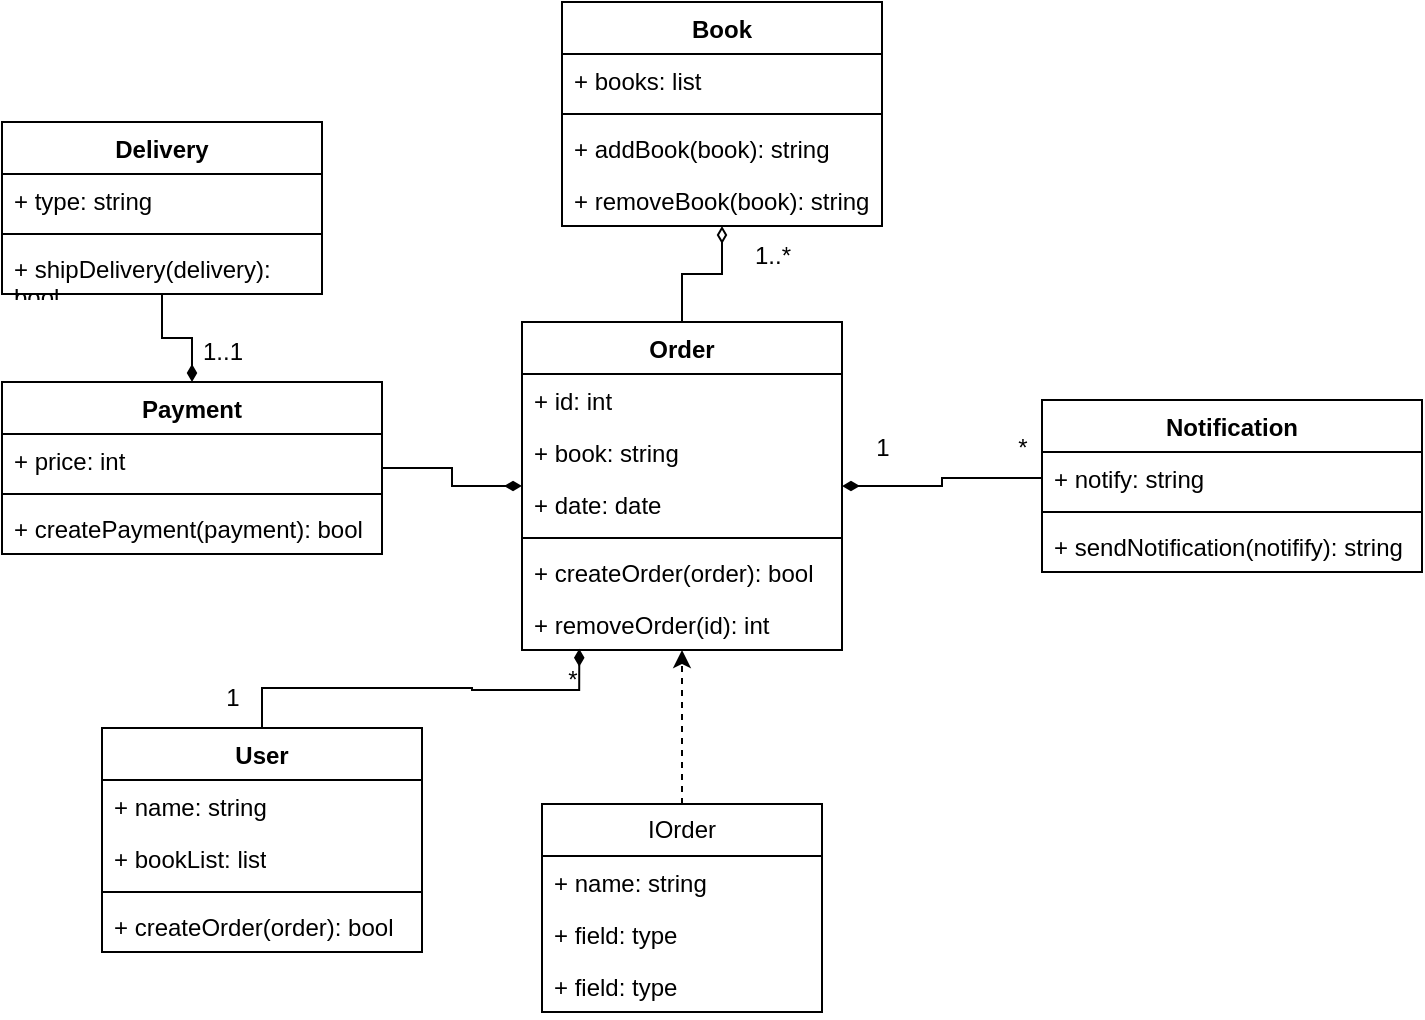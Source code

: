 <mxfile version="24.8.6">
  <diagram id="C5RBs43oDa-KdzZeNtuy" name="Page-1">
    <mxGraphModel dx="1583" dy="410" grid="1" gridSize="10" guides="1" tooltips="1" connect="1" arrows="1" fold="1" page="1" pageScale="1" pageWidth="827" pageHeight="1169" math="0" shadow="0">
      <root>
        <mxCell id="WIyWlLk6GJQsqaUBKTNV-0" />
        <mxCell id="WIyWlLk6GJQsqaUBKTNV-1" parent="WIyWlLk6GJQsqaUBKTNV-0" />
        <mxCell id="c1w6MeR28rHbdmW7pz4Q-26" style="edgeStyle=orthogonalEdgeStyle;rounded=0;orthogonalLoop=1;jettySize=auto;html=1;dashed=1;" edge="1" parent="WIyWlLk6GJQsqaUBKTNV-1" source="c1w6MeR28rHbdmW7pz4Q-8" target="c1w6MeR28rHbdmW7pz4Q-22">
          <mxGeometry relative="1" as="geometry" />
        </mxCell>
        <mxCell id="c1w6MeR28rHbdmW7pz4Q-8" value="IOrder" style="swimlane;fontStyle=0;childLayout=stackLayout;horizontal=1;startSize=26;fillColor=none;horizontalStack=0;resizeParent=1;resizeParentMax=0;resizeLast=0;collapsible=1;marginBottom=0;whiteSpace=wrap;html=1;" vertex="1" parent="WIyWlLk6GJQsqaUBKTNV-1">
          <mxGeometry x="180" y="481" width="140" height="104" as="geometry" />
        </mxCell>
        <mxCell id="c1w6MeR28rHbdmW7pz4Q-9" value="+ name: string" style="text;strokeColor=none;fillColor=none;align=left;verticalAlign=top;spacingLeft=4;spacingRight=4;overflow=hidden;rotatable=0;points=[[0,0.5],[1,0.5]];portConstraint=eastwest;whiteSpace=wrap;html=1;" vertex="1" parent="c1w6MeR28rHbdmW7pz4Q-8">
          <mxGeometry y="26" width="140" height="26" as="geometry" />
        </mxCell>
        <mxCell id="c1w6MeR28rHbdmW7pz4Q-10" value="+ field: type" style="text;strokeColor=none;fillColor=none;align=left;verticalAlign=top;spacingLeft=4;spacingRight=4;overflow=hidden;rotatable=0;points=[[0,0.5],[1,0.5]];portConstraint=eastwest;whiteSpace=wrap;html=1;" vertex="1" parent="c1w6MeR28rHbdmW7pz4Q-8">
          <mxGeometry y="52" width="140" height="26" as="geometry" />
        </mxCell>
        <mxCell id="c1w6MeR28rHbdmW7pz4Q-11" value="+ field: type" style="text;strokeColor=none;fillColor=none;align=left;verticalAlign=top;spacingLeft=4;spacingRight=4;overflow=hidden;rotatable=0;points=[[0,0.5],[1,0.5]];portConstraint=eastwest;whiteSpace=wrap;html=1;" vertex="1" parent="c1w6MeR28rHbdmW7pz4Q-8">
          <mxGeometry y="78" width="140" height="26" as="geometry" />
        </mxCell>
        <mxCell id="c1w6MeR28rHbdmW7pz4Q-39" style="edgeStyle=orthogonalEdgeStyle;rounded=0;orthogonalLoop=1;jettySize=auto;html=1;endArrow=diamondThin;endFill=0;" edge="1" parent="WIyWlLk6GJQsqaUBKTNV-1" source="c1w6MeR28rHbdmW7pz4Q-22" target="c1w6MeR28rHbdmW7pz4Q-35">
          <mxGeometry relative="1" as="geometry" />
        </mxCell>
        <mxCell id="c1w6MeR28rHbdmW7pz4Q-22" value="Order" style="swimlane;fontStyle=1;align=center;verticalAlign=top;childLayout=stackLayout;horizontal=1;startSize=26;horizontalStack=0;resizeParent=1;resizeParentMax=0;resizeLast=0;collapsible=1;marginBottom=0;whiteSpace=wrap;html=1;" vertex="1" parent="WIyWlLk6GJQsqaUBKTNV-1">
          <mxGeometry x="170" y="240" width="160" height="164" as="geometry" />
        </mxCell>
        <mxCell id="c1w6MeR28rHbdmW7pz4Q-23" value="+ id: int" style="text;strokeColor=none;fillColor=none;align=left;verticalAlign=top;spacingLeft=4;spacingRight=4;overflow=hidden;rotatable=0;points=[[0,0.5],[1,0.5]];portConstraint=eastwest;whiteSpace=wrap;html=1;" vertex="1" parent="c1w6MeR28rHbdmW7pz4Q-22">
          <mxGeometry y="26" width="160" height="26" as="geometry" />
        </mxCell>
        <mxCell id="c1w6MeR28rHbdmW7pz4Q-27" value="+ book: string" style="text;strokeColor=none;fillColor=none;align=left;verticalAlign=top;spacingLeft=4;spacingRight=4;overflow=hidden;rotatable=0;points=[[0,0.5],[1,0.5]];portConstraint=eastwest;whiteSpace=wrap;html=1;" vertex="1" parent="c1w6MeR28rHbdmW7pz4Q-22">
          <mxGeometry y="52" width="160" height="26" as="geometry" />
        </mxCell>
        <mxCell id="c1w6MeR28rHbdmW7pz4Q-28" value="+ date: date" style="text;strokeColor=none;fillColor=none;align=left;verticalAlign=top;spacingLeft=4;spacingRight=4;overflow=hidden;rotatable=0;points=[[0,0.5],[1,0.5]];portConstraint=eastwest;whiteSpace=wrap;html=1;" vertex="1" parent="c1w6MeR28rHbdmW7pz4Q-22">
          <mxGeometry y="78" width="160" height="26" as="geometry" />
        </mxCell>
        <mxCell id="c1w6MeR28rHbdmW7pz4Q-24" value="" style="line;strokeWidth=1;fillColor=none;align=left;verticalAlign=middle;spacingTop=-1;spacingLeft=3;spacingRight=3;rotatable=0;labelPosition=right;points=[];portConstraint=eastwest;strokeColor=inherit;" vertex="1" parent="c1w6MeR28rHbdmW7pz4Q-22">
          <mxGeometry y="104" width="160" height="8" as="geometry" />
        </mxCell>
        <mxCell id="c1w6MeR28rHbdmW7pz4Q-25" value="+ createOrder(order): bool" style="text;strokeColor=none;fillColor=none;align=left;verticalAlign=top;spacingLeft=4;spacingRight=4;overflow=hidden;rotatable=0;points=[[0,0.5],[1,0.5]];portConstraint=eastwest;whiteSpace=wrap;html=1;" vertex="1" parent="c1w6MeR28rHbdmW7pz4Q-22">
          <mxGeometry y="112" width="160" height="26" as="geometry" />
        </mxCell>
        <mxCell id="c1w6MeR28rHbdmW7pz4Q-41" value="+ removeOrder(id): int" style="text;strokeColor=none;fillColor=none;align=left;verticalAlign=top;spacingLeft=4;spacingRight=4;overflow=hidden;rotatable=0;points=[[0,0.5],[1,0.5]];portConstraint=eastwest;whiteSpace=wrap;html=1;" vertex="1" parent="c1w6MeR28rHbdmW7pz4Q-22">
          <mxGeometry y="138" width="160" height="26" as="geometry" />
        </mxCell>
        <mxCell id="c1w6MeR28rHbdmW7pz4Q-30" value="Notification" style="swimlane;fontStyle=1;align=center;verticalAlign=top;childLayout=stackLayout;horizontal=1;startSize=26;horizontalStack=0;resizeParent=1;resizeParentMax=0;resizeLast=0;collapsible=1;marginBottom=0;whiteSpace=wrap;html=1;" vertex="1" parent="WIyWlLk6GJQsqaUBKTNV-1">
          <mxGeometry x="430" y="279" width="190" height="86" as="geometry" />
        </mxCell>
        <mxCell id="c1w6MeR28rHbdmW7pz4Q-31" value="+ notify: string" style="text;strokeColor=none;fillColor=none;align=left;verticalAlign=top;spacingLeft=4;spacingRight=4;overflow=hidden;rotatable=0;points=[[0,0.5],[1,0.5]];portConstraint=eastwest;whiteSpace=wrap;html=1;" vertex="1" parent="c1w6MeR28rHbdmW7pz4Q-30">
          <mxGeometry y="26" width="190" height="26" as="geometry" />
        </mxCell>
        <mxCell id="c1w6MeR28rHbdmW7pz4Q-32" value="" style="line;strokeWidth=1;fillColor=none;align=left;verticalAlign=middle;spacingTop=-1;spacingLeft=3;spacingRight=3;rotatable=0;labelPosition=right;points=[];portConstraint=eastwest;strokeColor=inherit;" vertex="1" parent="c1w6MeR28rHbdmW7pz4Q-30">
          <mxGeometry y="52" width="190" height="8" as="geometry" />
        </mxCell>
        <mxCell id="c1w6MeR28rHbdmW7pz4Q-33" value="+ sendNotification(notifify): string" style="text;strokeColor=none;fillColor=none;align=left;verticalAlign=top;spacingLeft=4;spacingRight=4;overflow=hidden;rotatable=0;points=[[0,0.5],[1,0.5]];portConstraint=eastwest;whiteSpace=wrap;html=1;" vertex="1" parent="c1w6MeR28rHbdmW7pz4Q-30">
          <mxGeometry y="60" width="190" height="26" as="geometry" />
        </mxCell>
        <mxCell id="c1w6MeR28rHbdmW7pz4Q-34" style="edgeStyle=orthogonalEdgeStyle;rounded=0;orthogonalLoop=1;jettySize=auto;html=1;endArrow=diamondThin;endFill=1;" edge="1" parent="WIyWlLk6GJQsqaUBKTNV-1" source="c1w6MeR28rHbdmW7pz4Q-31" target="c1w6MeR28rHbdmW7pz4Q-22">
          <mxGeometry relative="1" as="geometry" />
        </mxCell>
        <mxCell id="c1w6MeR28rHbdmW7pz4Q-35" value="Book" style="swimlane;fontStyle=1;align=center;verticalAlign=top;childLayout=stackLayout;horizontal=1;startSize=26;horizontalStack=0;resizeParent=1;resizeParentMax=0;resizeLast=0;collapsible=1;marginBottom=0;whiteSpace=wrap;html=1;" vertex="1" parent="WIyWlLk6GJQsqaUBKTNV-1">
          <mxGeometry x="190" y="80" width="160" height="112" as="geometry" />
        </mxCell>
        <mxCell id="c1w6MeR28rHbdmW7pz4Q-36" value="+ books: list" style="text;strokeColor=none;fillColor=none;align=left;verticalAlign=top;spacingLeft=4;spacingRight=4;overflow=hidden;rotatable=0;points=[[0,0.5],[1,0.5]];portConstraint=eastwest;whiteSpace=wrap;html=1;" vertex="1" parent="c1w6MeR28rHbdmW7pz4Q-35">
          <mxGeometry y="26" width="160" height="26" as="geometry" />
        </mxCell>
        <mxCell id="c1w6MeR28rHbdmW7pz4Q-37" value="" style="line;strokeWidth=1;fillColor=none;align=left;verticalAlign=middle;spacingTop=-1;spacingLeft=3;spacingRight=3;rotatable=0;labelPosition=right;points=[];portConstraint=eastwest;strokeColor=inherit;" vertex="1" parent="c1w6MeR28rHbdmW7pz4Q-35">
          <mxGeometry y="52" width="160" height="8" as="geometry" />
        </mxCell>
        <mxCell id="c1w6MeR28rHbdmW7pz4Q-38" value="+ addBook(book): string" style="text;strokeColor=none;fillColor=none;align=left;verticalAlign=top;spacingLeft=4;spacingRight=4;overflow=hidden;rotatable=0;points=[[0,0.5],[1,0.5]];portConstraint=eastwest;whiteSpace=wrap;html=1;" vertex="1" parent="c1w6MeR28rHbdmW7pz4Q-35">
          <mxGeometry y="60" width="160" height="26" as="geometry" />
        </mxCell>
        <mxCell id="c1w6MeR28rHbdmW7pz4Q-42" value="+ removeBook(book): string" style="text;strokeColor=none;fillColor=none;align=left;verticalAlign=top;spacingLeft=4;spacingRight=4;overflow=hidden;rotatable=0;points=[[0,0.5],[1,0.5]];portConstraint=eastwest;whiteSpace=wrap;html=1;" vertex="1" parent="c1w6MeR28rHbdmW7pz4Q-35">
          <mxGeometry y="86" width="160" height="26" as="geometry" />
        </mxCell>
        <mxCell id="c1w6MeR28rHbdmW7pz4Q-47" style="edgeStyle=orthogonalEdgeStyle;rounded=0;orthogonalLoop=1;jettySize=auto;html=1;endArrow=diamondThin;endFill=1;" edge="1" parent="WIyWlLk6GJQsqaUBKTNV-1" source="c1w6MeR28rHbdmW7pz4Q-43" target="c1w6MeR28rHbdmW7pz4Q-22">
          <mxGeometry relative="1" as="geometry" />
        </mxCell>
        <mxCell id="c1w6MeR28rHbdmW7pz4Q-43" value="Payment" style="swimlane;fontStyle=1;align=center;verticalAlign=top;childLayout=stackLayout;horizontal=1;startSize=26;horizontalStack=0;resizeParent=1;resizeParentMax=0;resizeLast=0;collapsible=1;marginBottom=0;whiteSpace=wrap;html=1;" vertex="1" parent="WIyWlLk6GJQsqaUBKTNV-1">
          <mxGeometry x="-90" y="270" width="190" height="86" as="geometry" />
        </mxCell>
        <mxCell id="c1w6MeR28rHbdmW7pz4Q-44" value="+ price: int" style="text;strokeColor=none;fillColor=none;align=left;verticalAlign=top;spacingLeft=4;spacingRight=4;overflow=hidden;rotatable=0;points=[[0,0.5],[1,0.5]];portConstraint=eastwest;whiteSpace=wrap;html=1;" vertex="1" parent="c1w6MeR28rHbdmW7pz4Q-43">
          <mxGeometry y="26" width="190" height="26" as="geometry" />
        </mxCell>
        <mxCell id="c1w6MeR28rHbdmW7pz4Q-45" value="" style="line;strokeWidth=1;fillColor=none;align=left;verticalAlign=middle;spacingTop=-1;spacingLeft=3;spacingRight=3;rotatable=0;labelPosition=right;points=[];portConstraint=eastwest;strokeColor=inherit;" vertex="1" parent="c1w6MeR28rHbdmW7pz4Q-43">
          <mxGeometry y="52" width="190" height="8" as="geometry" />
        </mxCell>
        <mxCell id="c1w6MeR28rHbdmW7pz4Q-46" value="+ createPayment(payment): bool" style="text;strokeColor=none;fillColor=none;align=left;verticalAlign=top;spacingLeft=4;spacingRight=4;overflow=hidden;rotatable=0;points=[[0,0.5],[1,0.5]];portConstraint=eastwest;whiteSpace=wrap;html=1;" vertex="1" parent="c1w6MeR28rHbdmW7pz4Q-43">
          <mxGeometry y="60" width="190" height="26" as="geometry" />
        </mxCell>
        <mxCell id="c1w6MeR28rHbdmW7pz4Q-52" style="edgeStyle=orthogonalEdgeStyle;rounded=0;orthogonalLoop=1;jettySize=auto;html=1;endArrow=diamondThin;endFill=1;" edge="1" parent="WIyWlLk6GJQsqaUBKTNV-1" source="c1w6MeR28rHbdmW7pz4Q-48" target="c1w6MeR28rHbdmW7pz4Q-43">
          <mxGeometry relative="1" as="geometry" />
        </mxCell>
        <mxCell id="c1w6MeR28rHbdmW7pz4Q-48" value="Delivery" style="swimlane;fontStyle=1;align=center;verticalAlign=top;childLayout=stackLayout;horizontal=1;startSize=26;horizontalStack=0;resizeParent=1;resizeParentMax=0;resizeLast=0;collapsible=1;marginBottom=0;whiteSpace=wrap;html=1;" vertex="1" parent="WIyWlLk6GJQsqaUBKTNV-1">
          <mxGeometry x="-90" y="140" width="160" height="86" as="geometry" />
        </mxCell>
        <mxCell id="c1w6MeR28rHbdmW7pz4Q-49" value="+ type: string" style="text;strokeColor=none;fillColor=none;align=left;verticalAlign=top;spacingLeft=4;spacingRight=4;overflow=hidden;rotatable=0;points=[[0,0.5],[1,0.5]];portConstraint=eastwest;whiteSpace=wrap;html=1;" vertex="1" parent="c1w6MeR28rHbdmW7pz4Q-48">
          <mxGeometry y="26" width="160" height="26" as="geometry" />
        </mxCell>
        <mxCell id="c1w6MeR28rHbdmW7pz4Q-50" value="" style="line;strokeWidth=1;fillColor=none;align=left;verticalAlign=middle;spacingTop=-1;spacingLeft=3;spacingRight=3;rotatable=0;labelPosition=right;points=[];portConstraint=eastwest;strokeColor=inherit;" vertex="1" parent="c1w6MeR28rHbdmW7pz4Q-48">
          <mxGeometry y="52" width="160" height="8" as="geometry" />
        </mxCell>
        <mxCell id="c1w6MeR28rHbdmW7pz4Q-51" value="+ shipDelivery(delivery): bool" style="text;strokeColor=none;fillColor=none;align=left;verticalAlign=top;spacingLeft=4;spacingRight=4;overflow=hidden;rotatable=0;points=[[0,0.5],[1,0.5]];portConstraint=eastwest;whiteSpace=wrap;html=1;" vertex="1" parent="c1w6MeR28rHbdmW7pz4Q-48">
          <mxGeometry y="60" width="160" height="26" as="geometry" />
        </mxCell>
        <mxCell id="c1w6MeR28rHbdmW7pz4Q-53" value="1..1" style="text;html=1;align=center;verticalAlign=middle;resizable=0;points=[];autosize=1;strokeColor=none;fillColor=none;" vertex="1" parent="WIyWlLk6GJQsqaUBKTNV-1">
          <mxGeometry y="240" width="40" height="30" as="geometry" />
        </mxCell>
        <mxCell id="c1w6MeR28rHbdmW7pz4Q-54" value="1..*" style="text;html=1;align=center;verticalAlign=middle;resizable=0;points=[];autosize=1;strokeColor=none;fillColor=none;" vertex="1" parent="WIyWlLk6GJQsqaUBKTNV-1">
          <mxGeometry x="275" y="192" width="40" height="30" as="geometry" />
        </mxCell>
        <mxCell id="c1w6MeR28rHbdmW7pz4Q-56" value="1" style="text;html=1;align=center;verticalAlign=middle;resizable=0;points=[];autosize=1;strokeColor=none;fillColor=none;" vertex="1" parent="WIyWlLk6GJQsqaUBKTNV-1">
          <mxGeometry x="335" y="288" width="30" height="30" as="geometry" />
        </mxCell>
        <mxCell id="c1w6MeR28rHbdmW7pz4Q-57" value="*" style="text;html=1;align=center;verticalAlign=middle;resizable=0;points=[];autosize=1;strokeColor=none;fillColor=none;" vertex="1" parent="WIyWlLk6GJQsqaUBKTNV-1">
          <mxGeometry x="405" y="288" width="30" height="30" as="geometry" />
        </mxCell>
        <mxCell id="c1w6MeR28rHbdmW7pz4Q-58" value="User" style="swimlane;fontStyle=1;align=center;verticalAlign=top;childLayout=stackLayout;horizontal=1;startSize=26;horizontalStack=0;resizeParent=1;resizeParentMax=0;resizeLast=0;collapsible=1;marginBottom=0;whiteSpace=wrap;html=1;" vertex="1" parent="WIyWlLk6GJQsqaUBKTNV-1">
          <mxGeometry x="-40" y="443" width="160" height="112" as="geometry" />
        </mxCell>
        <mxCell id="c1w6MeR28rHbdmW7pz4Q-59" value="+ name: string" style="text;strokeColor=none;fillColor=none;align=left;verticalAlign=top;spacingLeft=4;spacingRight=4;overflow=hidden;rotatable=0;points=[[0,0.5],[1,0.5]];portConstraint=eastwest;whiteSpace=wrap;html=1;" vertex="1" parent="c1w6MeR28rHbdmW7pz4Q-58">
          <mxGeometry y="26" width="160" height="26" as="geometry" />
        </mxCell>
        <mxCell id="c1w6MeR28rHbdmW7pz4Q-63" value="+ bookList: list" style="text;strokeColor=none;fillColor=none;align=left;verticalAlign=top;spacingLeft=4;spacingRight=4;overflow=hidden;rotatable=0;points=[[0,0.5],[1,0.5]];portConstraint=eastwest;whiteSpace=wrap;html=1;" vertex="1" parent="c1w6MeR28rHbdmW7pz4Q-58">
          <mxGeometry y="52" width="160" height="26" as="geometry" />
        </mxCell>
        <mxCell id="c1w6MeR28rHbdmW7pz4Q-60" value="" style="line;strokeWidth=1;fillColor=none;align=left;verticalAlign=middle;spacingTop=-1;spacingLeft=3;spacingRight=3;rotatable=0;labelPosition=right;points=[];portConstraint=eastwest;strokeColor=inherit;" vertex="1" parent="c1w6MeR28rHbdmW7pz4Q-58">
          <mxGeometry y="78" width="160" height="8" as="geometry" />
        </mxCell>
        <mxCell id="c1w6MeR28rHbdmW7pz4Q-61" value="+ createOrder(order): bool" style="text;strokeColor=none;fillColor=none;align=left;verticalAlign=top;spacingLeft=4;spacingRight=4;overflow=hidden;rotatable=0;points=[[0,0.5],[1,0.5]];portConstraint=eastwest;whiteSpace=wrap;html=1;" vertex="1" parent="c1w6MeR28rHbdmW7pz4Q-58">
          <mxGeometry y="86" width="160" height="26" as="geometry" />
        </mxCell>
        <mxCell id="c1w6MeR28rHbdmW7pz4Q-62" style="edgeStyle=orthogonalEdgeStyle;rounded=0;orthogonalLoop=1;jettySize=auto;html=1;entryX=0.179;entryY=0.976;entryDx=0;entryDy=0;entryPerimeter=0;endArrow=diamondThin;endFill=1;" edge="1" parent="WIyWlLk6GJQsqaUBKTNV-1" source="c1w6MeR28rHbdmW7pz4Q-58" target="c1w6MeR28rHbdmW7pz4Q-41">
          <mxGeometry relative="1" as="geometry" />
        </mxCell>
        <mxCell id="c1w6MeR28rHbdmW7pz4Q-64" value="1" style="text;html=1;align=center;verticalAlign=middle;resizable=0;points=[];autosize=1;strokeColor=none;fillColor=none;" vertex="1" parent="WIyWlLk6GJQsqaUBKTNV-1">
          <mxGeometry x="10" y="413" width="30" height="30" as="geometry" />
        </mxCell>
        <mxCell id="c1w6MeR28rHbdmW7pz4Q-65" value="*" style="text;html=1;align=center;verticalAlign=middle;resizable=0;points=[];autosize=1;strokeColor=none;fillColor=none;" vertex="1" parent="WIyWlLk6GJQsqaUBKTNV-1">
          <mxGeometry x="180" y="404" width="30" height="30" as="geometry" />
        </mxCell>
      </root>
    </mxGraphModel>
  </diagram>
</mxfile>
